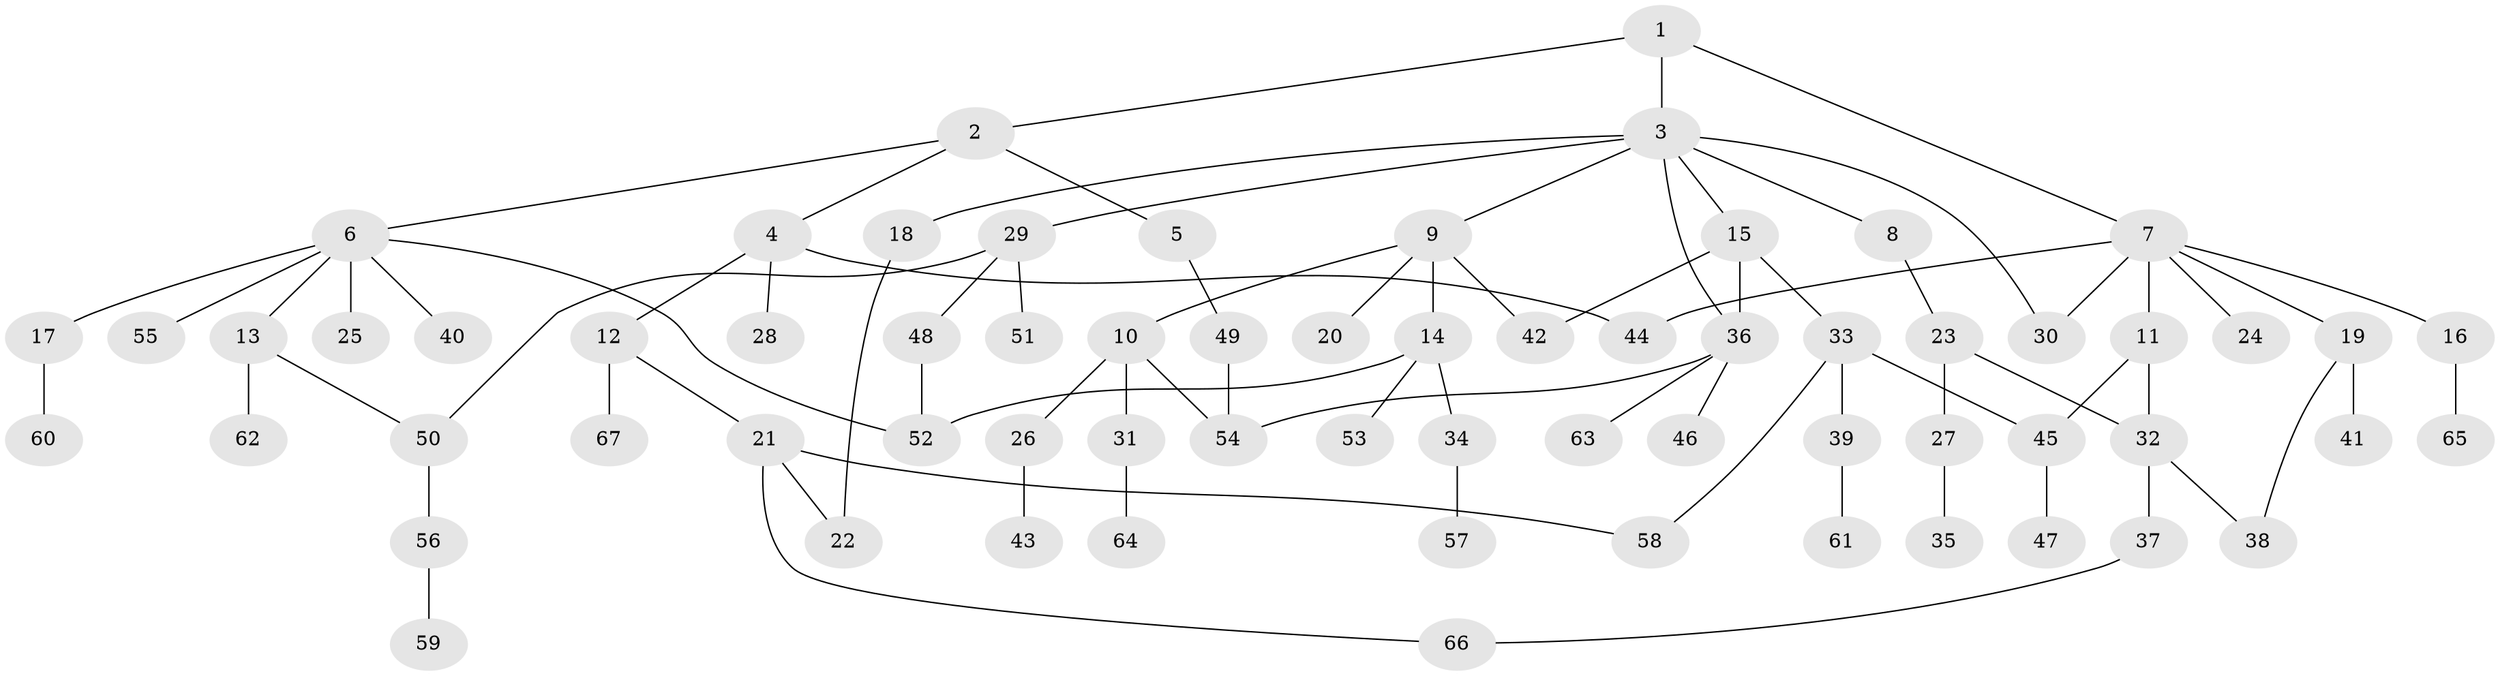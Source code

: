 // Generated by graph-tools (version 1.1) at 2025/10/02/27/25 16:10:55]
// undirected, 67 vertices, 81 edges
graph export_dot {
graph [start="1"]
  node [color=gray90,style=filled];
  1;
  2;
  3;
  4;
  5;
  6;
  7;
  8;
  9;
  10;
  11;
  12;
  13;
  14;
  15;
  16;
  17;
  18;
  19;
  20;
  21;
  22;
  23;
  24;
  25;
  26;
  27;
  28;
  29;
  30;
  31;
  32;
  33;
  34;
  35;
  36;
  37;
  38;
  39;
  40;
  41;
  42;
  43;
  44;
  45;
  46;
  47;
  48;
  49;
  50;
  51;
  52;
  53;
  54;
  55;
  56;
  57;
  58;
  59;
  60;
  61;
  62;
  63;
  64;
  65;
  66;
  67;
  1 -- 2;
  1 -- 3;
  1 -- 7;
  2 -- 4;
  2 -- 5;
  2 -- 6;
  3 -- 8;
  3 -- 9;
  3 -- 15;
  3 -- 18;
  3 -- 29;
  3 -- 36;
  3 -- 30;
  4 -- 12;
  4 -- 28;
  4 -- 44;
  5 -- 49;
  6 -- 13;
  6 -- 17;
  6 -- 25;
  6 -- 40;
  6 -- 55;
  6 -- 52;
  7 -- 11;
  7 -- 16;
  7 -- 19;
  7 -- 24;
  7 -- 30;
  7 -- 44;
  8 -- 23;
  9 -- 10;
  9 -- 14;
  9 -- 20;
  9 -- 42;
  10 -- 26;
  10 -- 31;
  10 -- 54;
  11 -- 45;
  11 -- 32;
  12 -- 21;
  12 -- 67;
  13 -- 62;
  13 -- 50;
  14 -- 34;
  14 -- 52;
  14 -- 53;
  15 -- 33;
  15 -- 36;
  15 -- 42;
  16 -- 65;
  17 -- 60;
  18 -- 22;
  19 -- 38;
  19 -- 41;
  21 -- 66;
  21 -- 58;
  21 -- 22;
  23 -- 27;
  23 -- 32;
  26 -- 43;
  27 -- 35;
  29 -- 48;
  29 -- 50;
  29 -- 51;
  31 -- 64;
  32 -- 37;
  32 -- 38;
  33 -- 39;
  33 -- 45;
  33 -- 58;
  34 -- 57;
  36 -- 46;
  36 -- 63;
  36 -- 54;
  37 -- 66;
  39 -- 61;
  45 -- 47;
  48 -- 52;
  49 -- 54;
  50 -- 56;
  56 -- 59;
}
